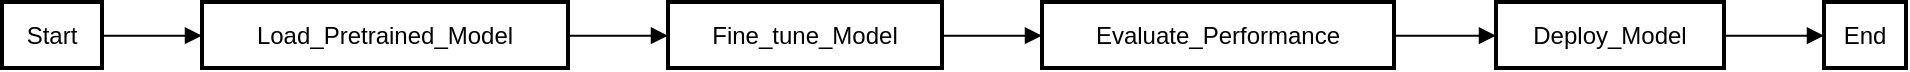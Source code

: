 <mxfile version="24.6.4" type="github">
  <diagram name="Page-1" id="B649xhhBL_pRm7rr-4o9">
    <mxGraphModel>
      <root>
        <mxCell id="0" />
        <mxCell id="1" parent="0" />
        <mxCell id="2" value="Start" style="whiteSpace=wrap;strokeWidth=2;" vertex="1" parent="1">
          <mxGeometry width="50" height="33" as="geometry" />
        </mxCell>
        <mxCell id="3" value="Load_Pretrained_Model" style="whiteSpace=wrap;strokeWidth=2;" vertex="1" parent="1">
          <mxGeometry x="100" width="183" height="33" as="geometry" />
        </mxCell>
        <mxCell id="4" value="Fine_tune_Model" style="whiteSpace=wrap;strokeWidth=2;" vertex="1" parent="1">
          <mxGeometry x="333" width="137" height="33" as="geometry" />
        </mxCell>
        <mxCell id="5" value="Evaluate_Performance" style="whiteSpace=wrap;strokeWidth=2;" vertex="1" parent="1">
          <mxGeometry x="520" width="176" height="33" as="geometry" />
        </mxCell>
        <mxCell id="6" value="Deploy_Model" style="whiteSpace=wrap;strokeWidth=2;" vertex="1" parent="1">
          <mxGeometry x="747" width="114" height="33" as="geometry" />
        </mxCell>
        <mxCell id="7" value="End" style="whiteSpace=wrap;strokeWidth=2;" vertex="1" parent="1">
          <mxGeometry x="911" width="41" height="33" as="geometry" />
        </mxCell>
        <mxCell id="8" value="" style="curved=1;startArrow=none;endArrow=block;exitX=1;exitY=0.51;entryX=0;entryY=0.51;" edge="1" parent="1" source="2" target="3">
          <mxGeometry relative="1" as="geometry">
            <Array as="points" />
          </mxGeometry>
        </mxCell>
        <mxCell id="9" value="" style="curved=1;startArrow=none;endArrow=block;exitX=1;exitY=0.51;entryX=0;entryY=0.51;" edge="1" parent="1" source="3" target="4">
          <mxGeometry relative="1" as="geometry">
            <Array as="points" />
          </mxGeometry>
        </mxCell>
        <mxCell id="10" value="" style="curved=1;startArrow=none;endArrow=block;exitX=1;exitY=0.51;entryX=0;entryY=0.51;" edge="1" parent="1" source="4" target="5">
          <mxGeometry relative="1" as="geometry">
            <Array as="points" />
          </mxGeometry>
        </mxCell>
        <mxCell id="11" value="" style="curved=1;startArrow=none;endArrow=block;exitX=1;exitY=0.51;entryX=0;entryY=0.51;" edge="1" parent="1" source="5" target="6">
          <mxGeometry relative="1" as="geometry">
            <Array as="points" />
          </mxGeometry>
        </mxCell>
        <mxCell id="12" value="" style="curved=1;startArrow=none;endArrow=block;exitX=1;exitY=0.51;entryX=0;entryY=0.51;" edge="1" parent="1" source="6" target="7">
          <mxGeometry relative="1" as="geometry">
            <Array as="points" />
          </mxGeometry>
        </mxCell>
      </root>
    </mxGraphModel>
  </diagram>
</mxfile>
